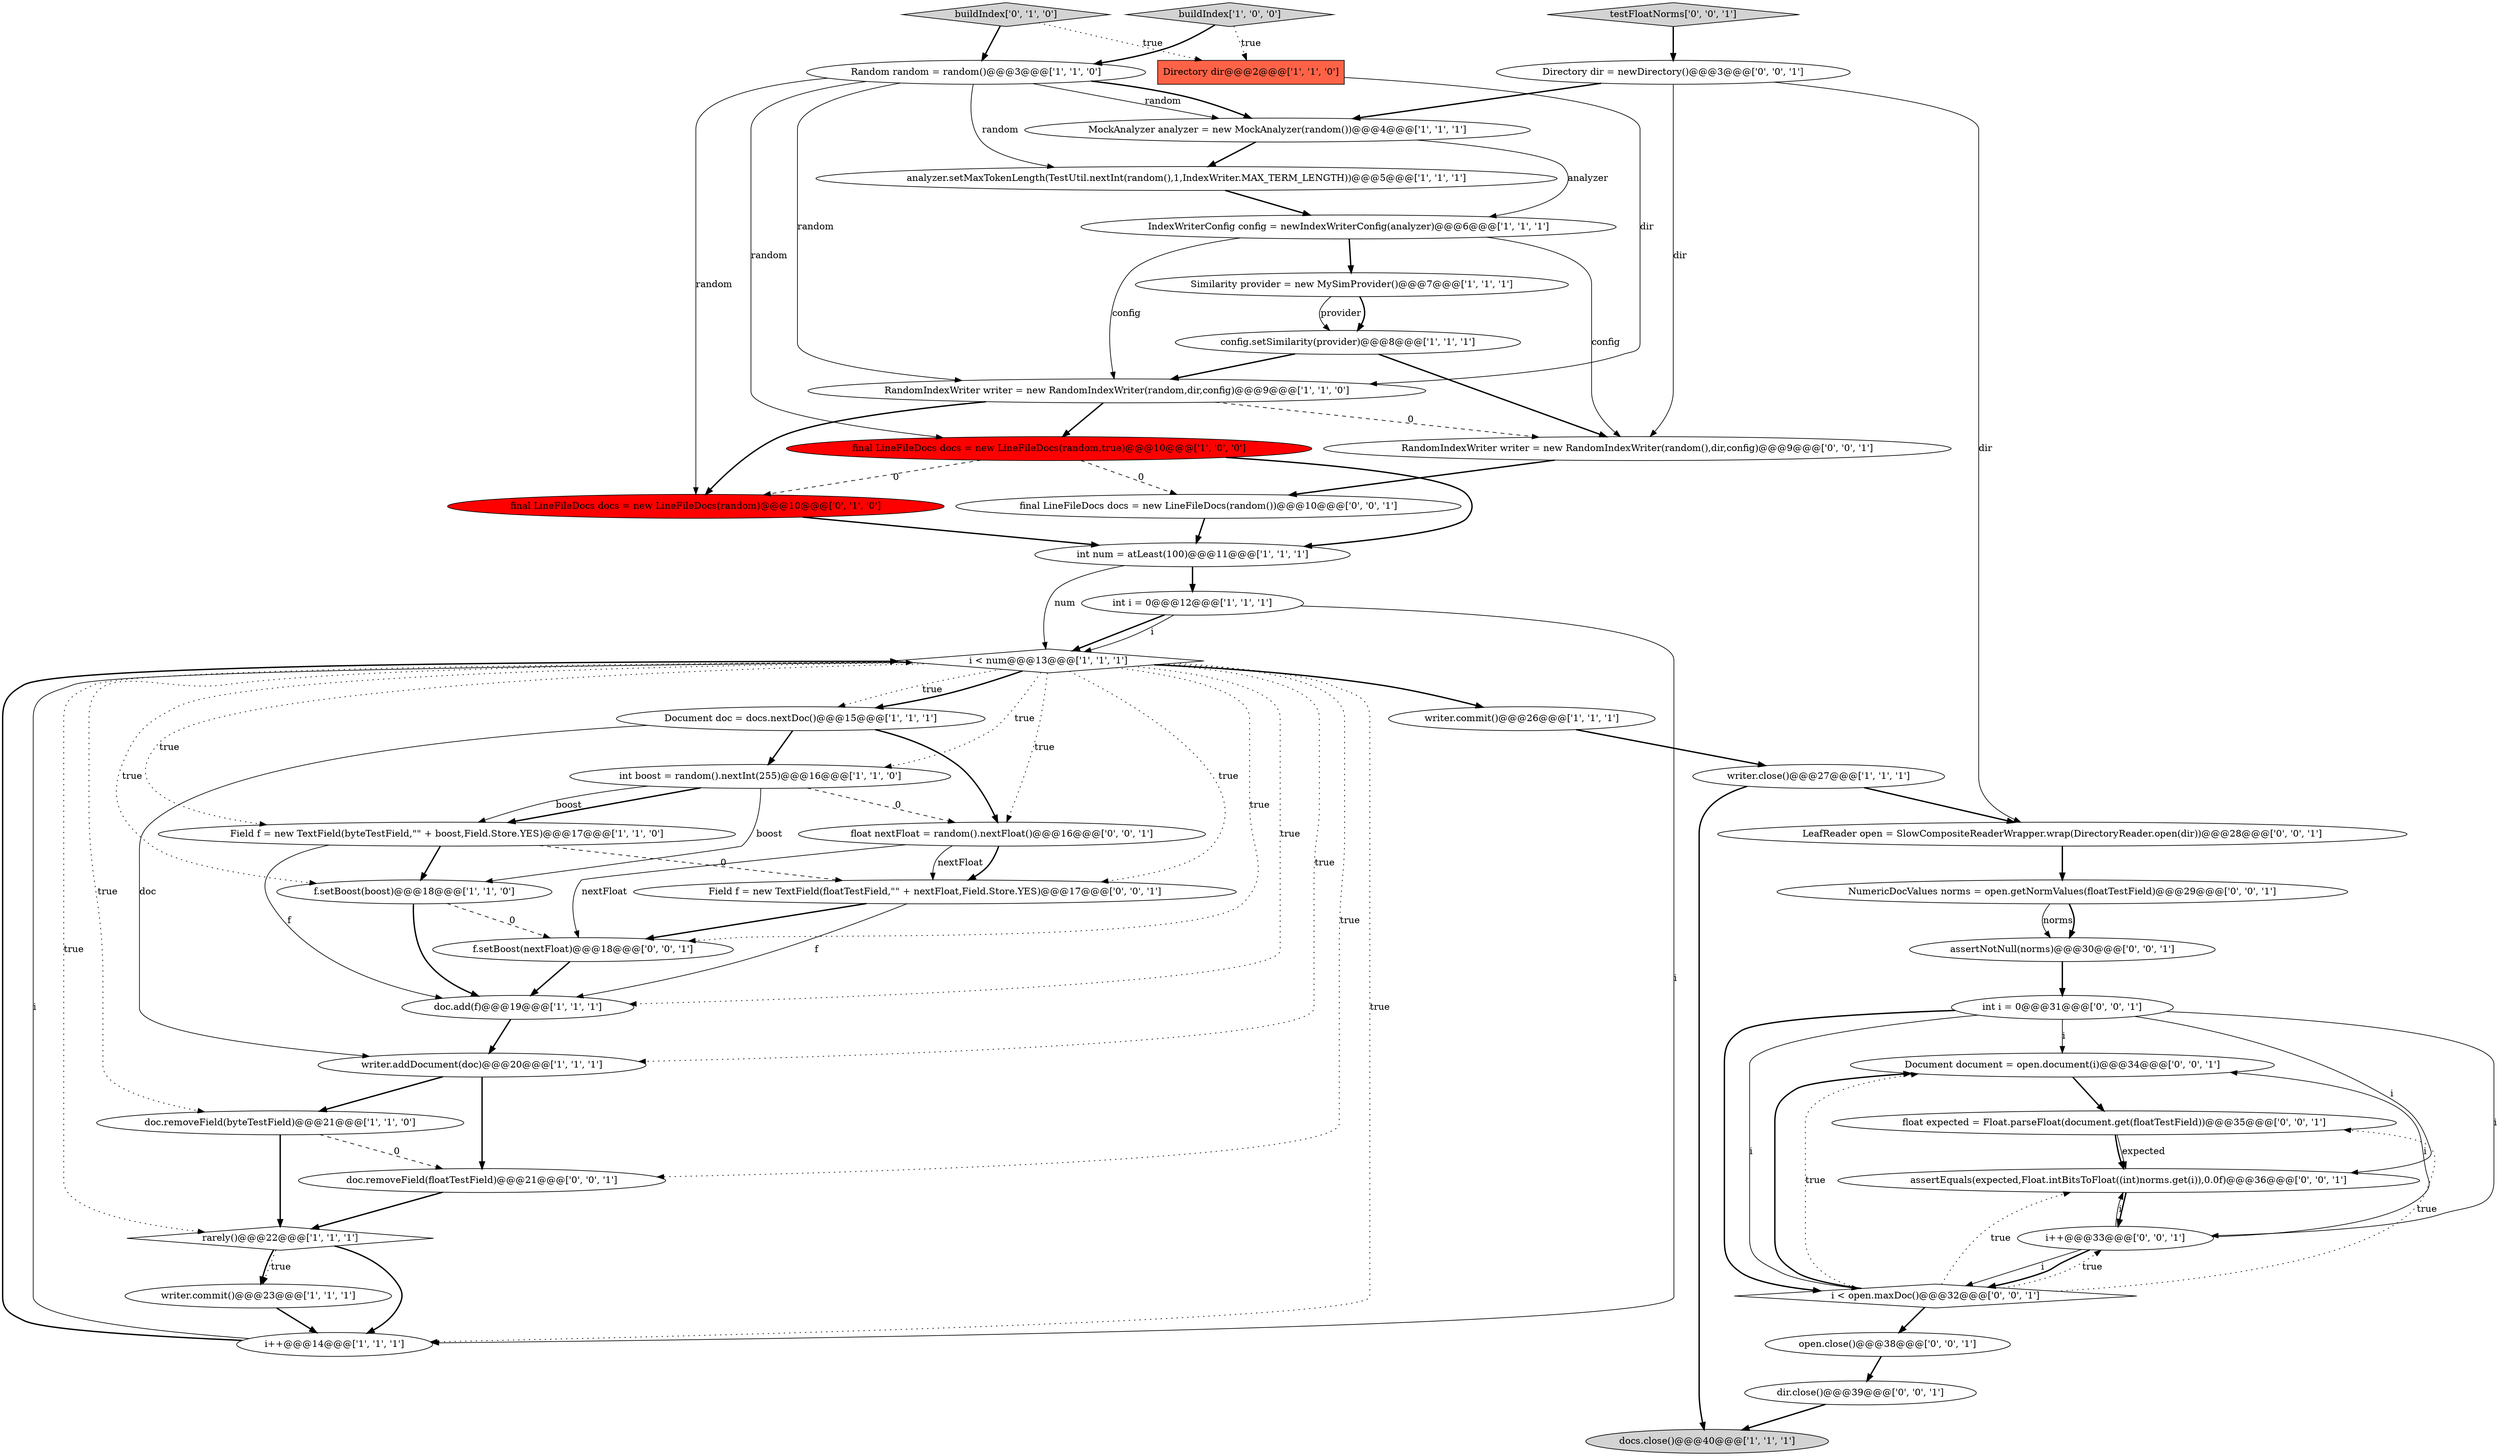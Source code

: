 digraph {
11 [style = filled, label = "i < num@@@13@@@['1', '1', '1']", fillcolor = white, shape = diamond image = "AAA0AAABBB1BBB"];
14 [style = filled, label = "Similarity provider = new MySimProvider()@@@7@@@['1', '1', '1']", fillcolor = white, shape = ellipse image = "AAA0AAABBB1BBB"];
34 [style = filled, label = "assertNotNull(norms)@@@30@@@['0', '0', '1']", fillcolor = white, shape = ellipse image = "AAA0AAABBB3BBB"];
19 [style = filled, label = "writer.close()@@@27@@@['1', '1', '1']", fillcolor = white, shape = ellipse image = "AAA0AAABBB1BBB"];
0 [style = filled, label = "Document doc = docs.nextDoc()@@@15@@@['1', '1', '1']", fillcolor = white, shape = ellipse image = "AAA0AAABBB1BBB"];
41 [style = filled, label = "Document document = open.document(i)@@@34@@@['0', '0', '1']", fillcolor = white, shape = ellipse image = "AAA0AAABBB3BBB"];
46 [style = filled, label = "Directory dir = newDirectory()@@@3@@@['0', '0', '1']", fillcolor = white, shape = ellipse image = "AAA0AAABBB3BBB"];
44 [style = filled, label = "i++@@@33@@@['0', '0', '1']", fillcolor = white, shape = ellipse image = "AAA0AAABBB3BBB"];
35 [style = filled, label = "float expected = Float.parseFloat(document.get(floatTestField))@@@35@@@['0', '0', '1']", fillcolor = white, shape = ellipse image = "AAA0AAABBB3BBB"];
13 [style = filled, label = "docs.close()@@@40@@@['1', '1', '1']", fillcolor = lightgray, shape = ellipse image = "AAA0AAABBB1BBB"];
39 [style = filled, label = "testFloatNorms['0', '0', '1']", fillcolor = lightgray, shape = diamond image = "AAA0AAABBB3BBB"];
8 [style = filled, label = "buildIndex['1', '0', '0']", fillcolor = lightgray, shape = diamond image = "AAA0AAABBB1BBB"];
15 [style = filled, label = "int num = atLeast(100)@@@11@@@['1', '1', '1']", fillcolor = white, shape = ellipse image = "AAA0AAABBB1BBB"];
40 [style = filled, label = "NumericDocValues norms = open.getNormValues(floatTestField)@@@29@@@['0', '0', '1']", fillcolor = white, shape = ellipse image = "AAA0AAABBB3BBB"];
25 [style = filled, label = "int boost = random().nextInt(255)@@@16@@@['1', '1', '0']", fillcolor = white, shape = ellipse image = "AAA0AAABBB1BBB"];
29 [style = filled, label = "Field f = new TextField(floatTestField,\"\" + nextFloat,Field.Store.YES)@@@17@@@['0', '0', '1']", fillcolor = white, shape = ellipse image = "AAA0AAABBB3BBB"];
12 [style = filled, label = "int i = 0@@@12@@@['1', '1', '1']", fillcolor = white, shape = ellipse image = "AAA0AAABBB1BBB"];
17 [style = filled, label = "writer.commit()@@@23@@@['1', '1', '1']", fillcolor = white, shape = ellipse image = "AAA0AAABBB1BBB"];
9 [style = filled, label = "MockAnalyzer analyzer = new MockAnalyzer(random())@@@4@@@['1', '1', '1']", fillcolor = white, shape = ellipse image = "AAA0AAABBB1BBB"];
16 [style = filled, label = "writer.commit()@@@26@@@['1', '1', '1']", fillcolor = white, shape = ellipse image = "AAA0AAABBB1BBB"];
22 [style = filled, label = "Field f = new TextField(byteTestField,\"\" + boost,Field.Store.YES)@@@17@@@['1', '1', '0']", fillcolor = white, shape = ellipse image = "AAA0AAABBB1BBB"];
5 [style = filled, label = "doc.removeField(byteTestField)@@@21@@@['1', '1', '0']", fillcolor = white, shape = ellipse image = "AAA0AAABBB1BBB"];
10 [style = filled, label = "analyzer.setMaxTokenLength(TestUtil.nextInt(random(),1,IndexWriter.MAX_TERM_LENGTH))@@@5@@@['1', '1', '1']", fillcolor = white, shape = ellipse image = "AAA0AAABBB1BBB"];
38 [style = filled, label = "int i = 0@@@31@@@['0', '0', '1']", fillcolor = white, shape = ellipse image = "AAA0AAABBB3BBB"];
6 [style = filled, label = "Random random = random()@@@3@@@['1', '1', '0']", fillcolor = white, shape = ellipse image = "AAA0AAABBB1BBB"];
24 [style = filled, label = "rarely()@@@22@@@['1', '1', '1']", fillcolor = white, shape = diamond image = "AAA0AAABBB1BBB"];
4 [style = filled, label = "IndexWriterConfig config = newIndexWriterConfig(analyzer)@@@6@@@['1', '1', '1']", fillcolor = white, shape = ellipse image = "AAA0AAABBB1BBB"];
18 [style = filled, label = "writer.addDocument(doc)@@@20@@@['1', '1', '1']", fillcolor = white, shape = ellipse image = "AAA0AAABBB1BBB"];
27 [style = filled, label = "final LineFileDocs docs = new LineFileDocs(random)@@@10@@@['0', '1', '0']", fillcolor = red, shape = ellipse image = "AAA1AAABBB2BBB"];
36 [style = filled, label = "final LineFileDocs docs = new LineFileDocs(random())@@@10@@@['0', '0', '1']", fillcolor = white, shape = ellipse image = "AAA0AAABBB3BBB"];
23 [style = filled, label = "doc.add(f)@@@19@@@['1', '1', '1']", fillcolor = white, shape = ellipse image = "AAA0AAABBB1BBB"];
37 [style = filled, label = "dir.close()@@@39@@@['0', '0', '1']", fillcolor = white, shape = ellipse image = "AAA0AAABBB3BBB"];
42 [style = filled, label = "RandomIndexWriter writer = new RandomIndexWriter(random(),dir,config)@@@9@@@['0', '0', '1']", fillcolor = white, shape = ellipse image = "AAA0AAABBB3BBB"];
7 [style = filled, label = "final LineFileDocs docs = new LineFileDocs(random,true)@@@10@@@['1', '0', '0']", fillcolor = red, shape = ellipse image = "AAA1AAABBB1BBB"];
21 [style = filled, label = "i++@@@14@@@['1', '1', '1']", fillcolor = white, shape = ellipse image = "AAA0AAABBB1BBB"];
28 [style = filled, label = "assertEquals(expected,Float.intBitsToFloat((int)norms.get(i)),0.0f)@@@36@@@['0', '0', '1']", fillcolor = white, shape = ellipse image = "AAA0AAABBB3BBB"];
2 [style = filled, label = "RandomIndexWriter writer = new RandomIndexWriter(random,dir,config)@@@9@@@['1', '1', '0']", fillcolor = white, shape = ellipse image = "AAA0AAABBB1BBB"];
32 [style = filled, label = "f.setBoost(nextFloat)@@@18@@@['0', '0', '1']", fillcolor = white, shape = ellipse image = "AAA0AAABBB3BBB"];
31 [style = filled, label = "doc.removeField(floatTestField)@@@21@@@['0', '0', '1']", fillcolor = white, shape = ellipse image = "AAA0AAABBB3BBB"];
30 [style = filled, label = "LeafReader open = SlowCompositeReaderWrapper.wrap(DirectoryReader.open(dir))@@@28@@@['0', '0', '1']", fillcolor = white, shape = ellipse image = "AAA0AAABBB3BBB"];
45 [style = filled, label = "open.close()@@@38@@@['0', '0', '1']", fillcolor = white, shape = ellipse image = "AAA0AAABBB3BBB"];
1 [style = filled, label = "f.setBoost(boost)@@@18@@@['1', '1', '0']", fillcolor = white, shape = ellipse image = "AAA0AAABBB1BBB"];
43 [style = filled, label = "float nextFloat = random().nextFloat()@@@16@@@['0', '0', '1']", fillcolor = white, shape = ellipse image = "AAA0AAABBB3BBB"];
26 [style = filled, label = "buildIndex['0', '1', '0']", fillcolor = lightgray, shape = diamond image = "AAA0AAABBB2BBB"];
20 [style = filled, label = "config.setSimilarity(provider)@@@8@@@['1', '1', '1']", fillcolor = white, shape = ellipse image = "AAA0AAABBB1BBB"];
3 [style = filled, label = "Directory dir@@@2@@@['1', '1', '0']", fillcolor = tomato, shape = box image = "AAA0AAABBB1BBB"];
33 [style = filled, label = "i < open.maxDoc()@@@32@@@['0', '0', '1']", fillcolor = white, shape = diamond image = "AAA0AAABBB3BBB"];
2->42 [style = dashed, label="0"];
32->23 [style = bold, label=""];
25->22 [style = bold, label=""];
11->1 [style = dotted, label="true"];
44->33 [style = solid, label="i"];
24->17 [style = dotted, label="true"];
33->28 [style = dotted, label="true"];
22->29 [style = dashed, label="0"];
6->9 [style = solid, label="random"];
8->6 [style = bold, label=""];
25->43 [style = dashed, label="0"];
9->10 [style = bold, label=""];
27->15 [style = bold, label=""];
1->23 [style = bold, label=""];
44->41 [style = solid, label="i"];
11->31 [style = dotted, label="true"];
33->35 [style = dotted, label="true"];
24->21 [style = bold, label=""];
0->25 [style = bold, label=""];
25->22 [style = solid, label="boost"];
40->34 [style = solid, label="norms"];
11->43 [style = dotted, label="true"];
11->0 [style = dotted, label="true"];
24->17 [style = bold, label=""];
30->40 [style = bold, label=""];
33->45 [style = bold, label=""];
43->29 [style = bold, label=""];
17->21 [style = bold, label=""];
14->20 [style = bold, label=""];
11->16 [style = bold, label=""];
18->31 [style = bold, label=""];
38->28 [style = solid, label="i"];
33->44 [style = dotted, label="true"];
12->11 [style = bold, label=""];
38->41 [style = solid, label="i"];
33->41 [style = bold, label=""];
11->5 [style = dotted, label="true"];
40->34 [style = bold, label=""];
16->19 [style = bold, label=""];
26->6 [style = bold, label=""];
26->3 [style = dotted, label="true"];
35->28 [style = bold, label=""];
19->13 [style = bold, label=""];
21->11 [style = bold, label=""];
43->29 [style = solid, label="nextFloat"];
29->32 [style = bold, label=""];
2->27 [style = bold, label=""];
12->11 [style = solid, label="i"];
15->12 [style = bold, label=""];
34->38 [style = bold, label=""];
37->13 [style = bold, label=""];
38->33 [style = bold, label=""];
11->24 [style = dotted, label="true"];
15->11 [style = solid, label="num"];
6->27 [style = solid, label="random"];
4->14 [style = bold, label=""];
4->42 [style = solid, label="config"];
6->7 [style = solid, label="random"];
46->9 [style = bold, label=""];
14->20 [style = solid, label="provider"];
39->46 [style = bold, label=""];
6->10 [style = solid, label="random"];
43->32 [style = solid, label="nextFloat"];
0->43 [style = bold, label=""];
31->24 [style = bold, label=""];
11->29 [style = dotted, label="true"];
44->33 [style = bold, label=""];
29->23 [style = solid, label="f"];
1->32 [style = dashed, label="0"];
8->3 [style = dotted, label="true"];
38->44 [style = solid, label="i"];
44->28 [style = solid, label="i"];
46->42 [style = solid, label="dir"];
5->24 [style = bold, label=""];
5->31 [style = dashed, label="0"];
20->42 [style = bold, label=""];
7->15 [style = bold, label=""];
33->41 [style = dotted, label="true"];
22->1 [style = bold, label=""];
6->2 [style = solid, label="random"];
23->18 [style = bold, label=""];
41->35 [style = bold, label=""];
11->32 [style = dotted, label="true"];
0->18 [style = solid, label="doc"];
36->15 [style = bold, label=""];
11->23 [style = dotted, label="true"];
42->36 [style = bold, label=""];
11->18 [style = dotted, label="true"];
11->22 [style = dotted, label="true"];
20->2 [style = bold, label=""];
7->27 [style = dashed, label="0"];
11->0 [style = bold, label=""];
11->25 [style = dotted, label="true"];
46->30 [style = solid, label="dir"];
18->5 [style = bold, label=""];
38->33 [style = solid, label="i"];
28->44 [style = bold, label=""];
22->23 [style = solid, label="f"];
10->4 [style = bold, label=""];
12->21 [style = solid, label="i"];
35->28 [style = solid, label="expected"];
4->2 [style = solid, label="config"];
3->2 [style = solid, label="dir"];
9->4 [style = solid, label="analyzer"];
2->7 [style = bold, label=""];
6->9 [style = bold, label=""];
45->37 [style = bold, label=""];
11->21 [style = dotted, label="true"];
21->11 [style = solid, label="i"];
7->36 [style = dashed, label="0"];
25->1 [style = solid, label="boost"];
19->30 [style = bold, label=""];
}
